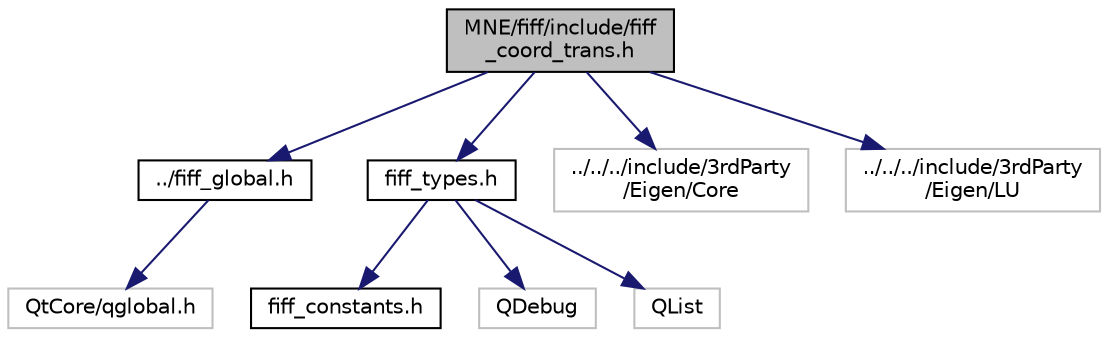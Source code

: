 digraph "MNE/fiff/include/fiff_coord_trans.h"
{
  edge [fontname="Helvetica",fontsize="10",labelfontname="Helvetica",labelfontsize="10"];
  node [fontname="Helvetica",fontsize="10",shape=record];
  Node1 [label="MNE/fiff/include/fiff\l_coord_trans.h",height=0.2,width=0.4,color="black", fillcolor="grey75", style="filled" fontcolor="black"];
  Node1 -> Node2 [color="midnightblue",fontsize="10",style="solid",fontname="Helvetica"];
  Node2 [label="../fiff_global.h",height=0.2,width=0.4,color="black", fillcolor="white", style="filled",URL="$fiff__global_8h.html",tooltip="ToDo Documentation..."];
  Node2 -> Node3 [color="midnightblue",fontsize="10",style="solid",fontname="Helvetica"];
  Node3 [label="QtCore/qglobal.h",height=0.2,width=0.4,color="grey75", fillcolor="white", style="filled"];
  Node1 -> Node4 [color="midnightblue",fontsize="10",style="solid",fontname="Helvetica"];
  Node4 [label="fiff_types.h",height=0.2,width=0.4,color="black", fillcolor="white", style="filled",URL="$fiff__types_8h.html",tooltip="ToDo Documentation..."];
  Node4 -> Node5 [color="midnightblue",fontsize="10",style="solid",fontname="Helvetica"];
  Node5 [label="fiff_constants.h",height=0.2,width=0.4,color="black", fillcolor="white", style="filled",URL="$fiff__constants_8h.html",tooltip="ToDo Documentation..."];
  Node4 -> Node6 [color="midnightblue",fontsize="10",style="solid",fontname="Helvetica"];
  Node6 [label="QDebug",height=0.2,width=0.4,color="grey75", fillcolor="white", style="filled"];
  Node4 -> Node7 [color="midnightblue",fontsize="10",style="solid",fontname="Helvetica"];
  Node7 [label="QList",height=0.2,width=0.4,color="grey75", fillcolor="white", style="filled"];
  Node1 -> Node8 [color="midnightblue",fontsize="10",style="solid",fontname="Helvetica"];
  Node8 [label="../../../include/3rdParty\l/Eigen/Core",height=0.2,width=0.4,color="grey75", fillcolor="white", style="filled"];
  Node1 -> Node9 [color="midnightblue",fontsize="10",style="solid",fontname="Helvetica"];
  Node9 [label="../../../include/3rdParty\l/Eigen/LU",height=0.2,width=0.4,color="grey75", fillcolor="white", style="filled"];
}
